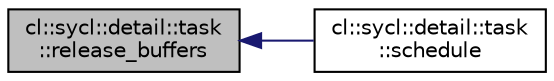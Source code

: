 digraph "cl::sycl::detail::task::release_buffers"
{
 // INTERACTIVE_SVG=YES
  bgcolor="transparent";
  edge [fontname="Helvetica",fontsize="10",labelfontname="Helvetica",labelfontsize="10"];
  node [fontname="Helvetica",fontsize="10",shape=record];
  rankdir="LR";
  Node1 [label="cl::sycl::detail::task\l::release_buffers",height=0.2,width=0.4,color="black", fillcolor="grey75", style="filled", fontcolor="black"];
  Node1 -> Node2 [dir="back",color="midnightblue",fontsize="10",style="solid",fontname="Helvetica"];
  Node2 [label="cl::sycl::detail::task\l::schedule",height=0.2,width=0.4,color="black",URL="$structcl_1_1sycl_1_1detail_1_1task.html#ad7e98d4fd9c6186c48680cc5c7d0e446",tooltip="Add a new task to the task graph and schedule for execution. "];
}
